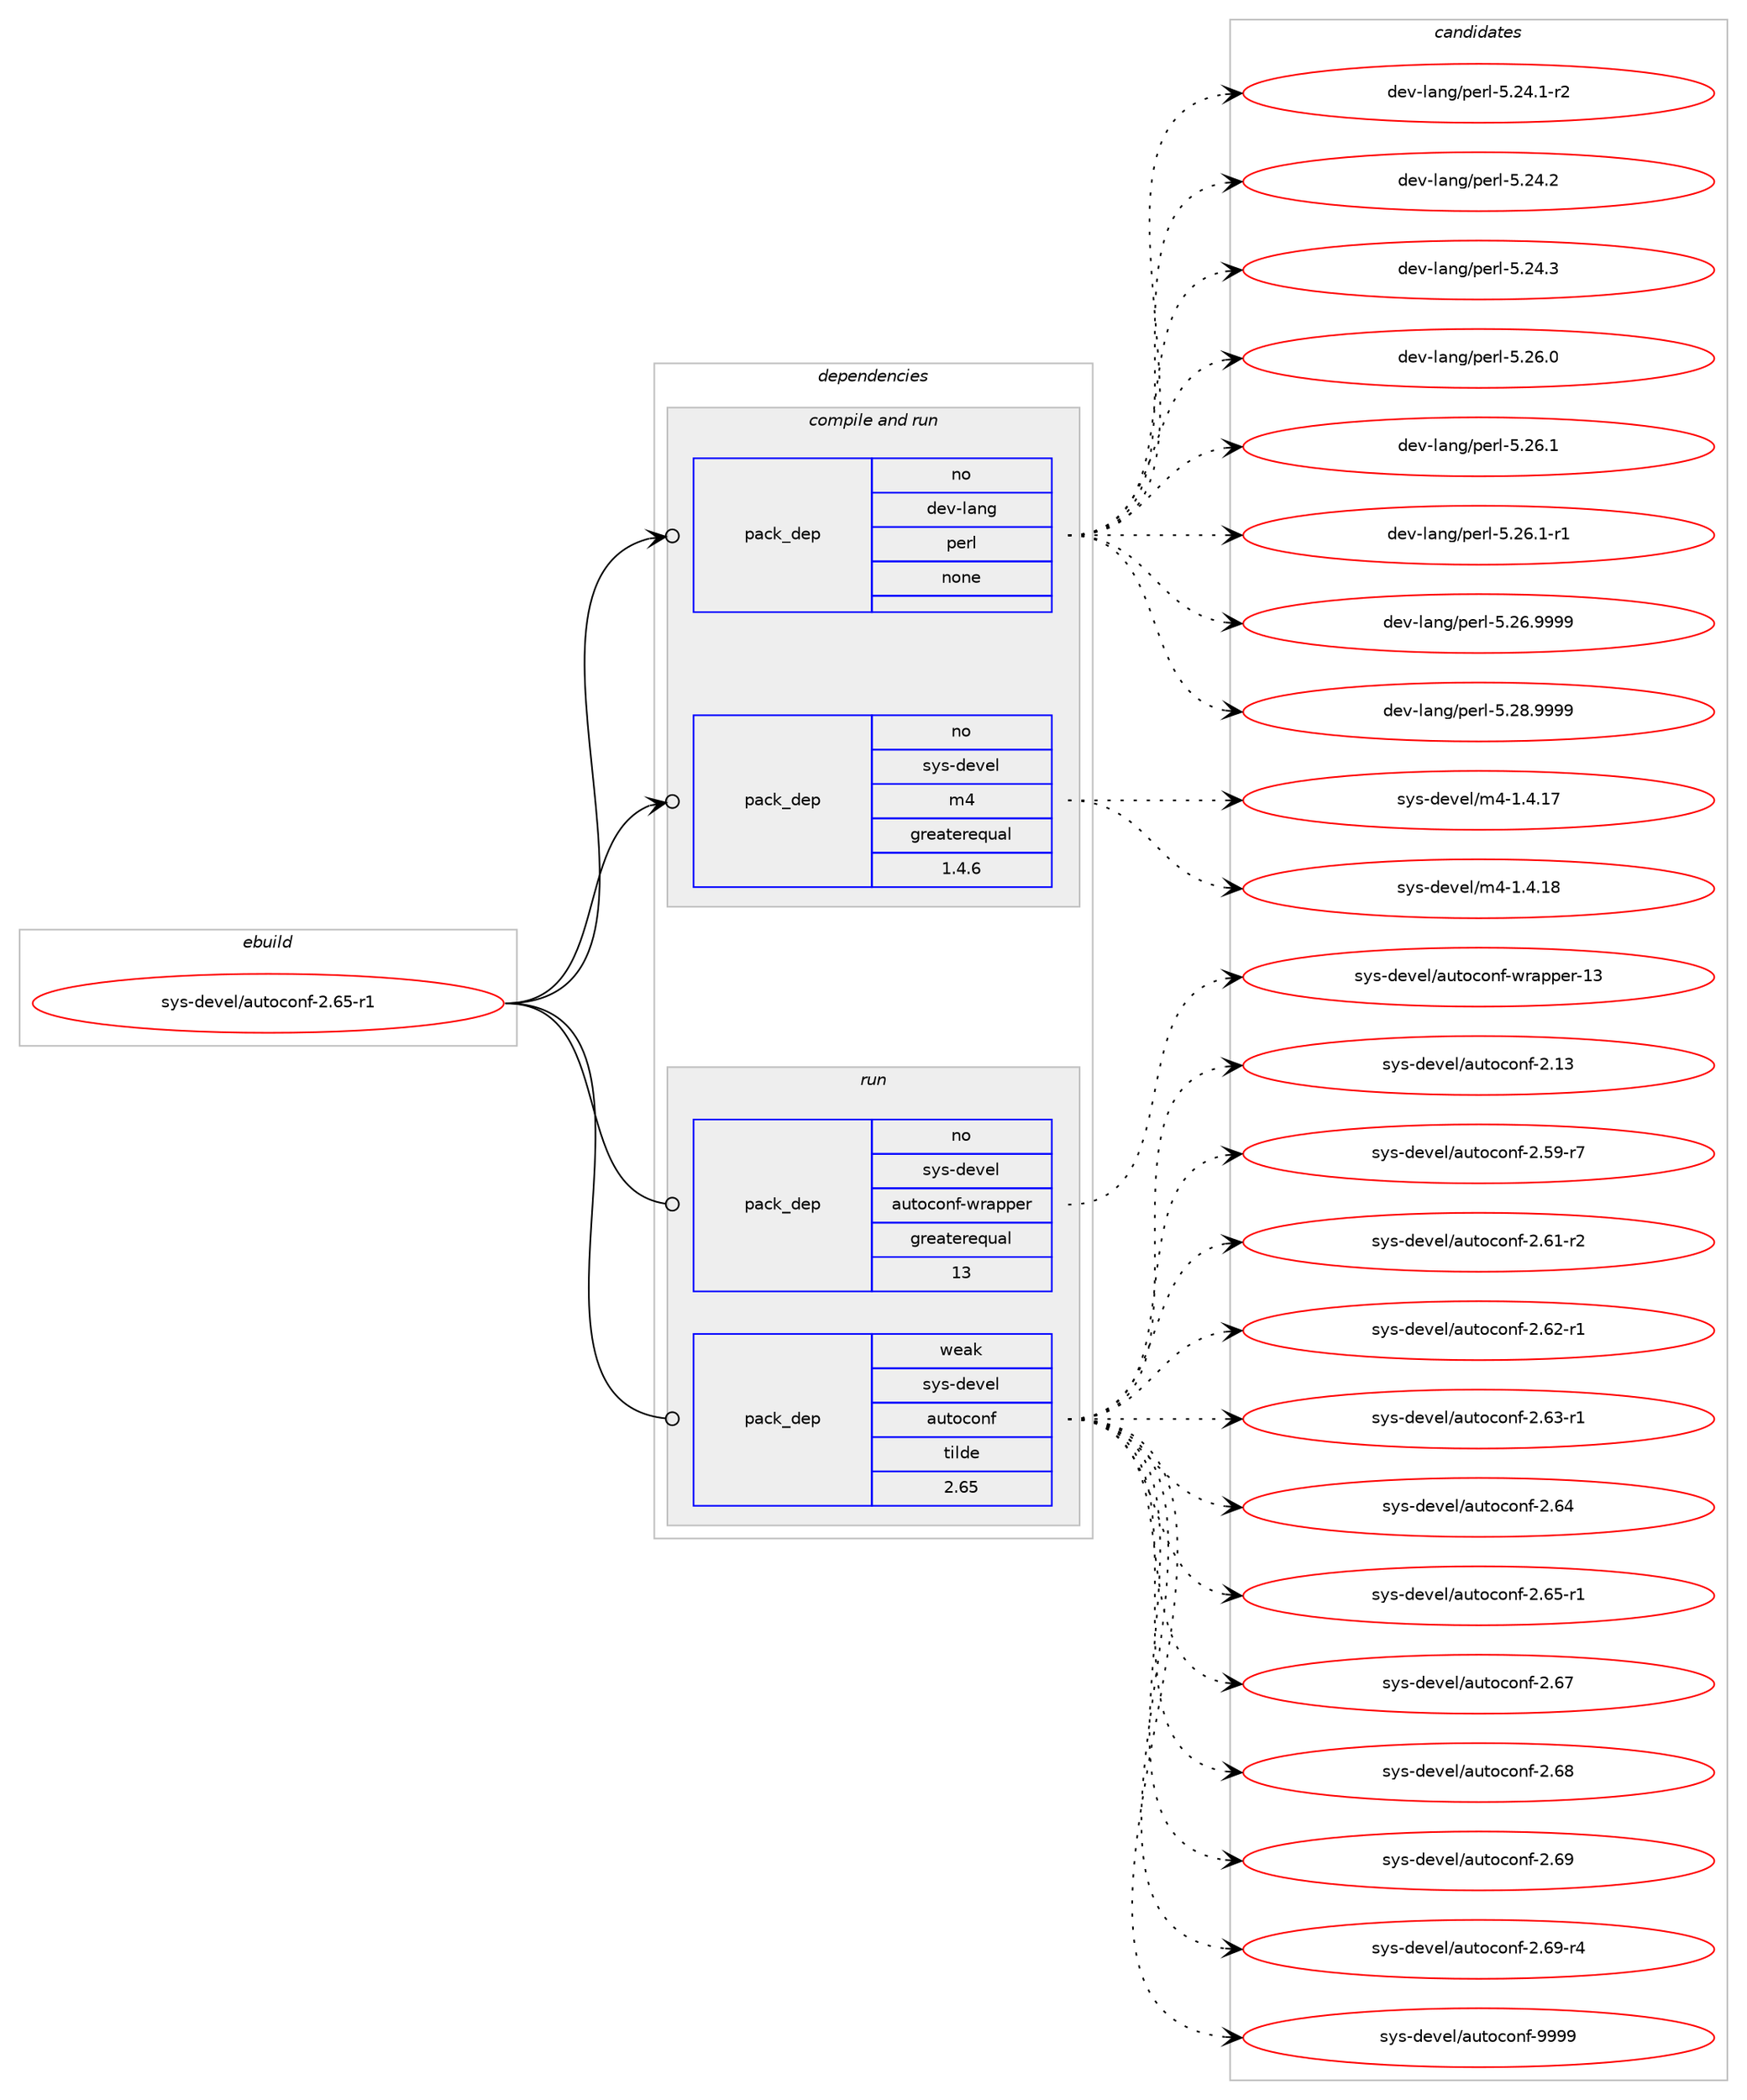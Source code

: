 digraph prolog {

# *************
# Graph options
# *************

newrank=true;
concentrate=true;
compound=true;
graph [rankdir=LR,fontname=Helvetica,fontsize=10,ranksep=1.5];#, ranksep=2.5, nodesep=0.2];
edge  [arrowhead=vee];
node  [fontname=Helvetica,fontsize=10];

# **********
# The ebuild
# **********

subgraph cluster_leftcol {
color=gray;
rank=same;
label=<<i>ebuild</i>>;
id [label="sys-devel/autoconf-2.65-r1", color=red, width=4, href="../sys-devel/autoconf-2.65-r1.svg"];
}

# ****************
# The dependencies
# ****************

subgraph cluster_midcol {
color=gray;
label=<<i>dependencies</i>>;
subgraph cluster_compile {
fillcolor="#eeeeee";
style=filled;
label=<<i>compile</i>>;
}
subgraph cluster_compileandrun {
fillcolor="#eeeeee";
style=filled;
label=<<i>compile and run</i>>;
subgraph pack358686 {
dependency482886 [label=<<TABLE BORDER="0" CELLBORDER="1" CELLSPACING="0" CELLPADDING="4" WIDTH="220"><TR><TD ROWSPAN="6" CELLPADDING="30">pack_dep</TD></TR><TR><TD WIDTH="110">no</TD></TR><TR><TD>dev-lang</TD></TR><TR><TD>perl</TD></TR><TR><TD>none</TD></TR><TR><TD></TD></TR></TABLE>>, shape=none, color=blue];
}
id:e -> dependency482886:w [weight=20,style="solid",arrowhead="odotvee"];
subgraph pack358687 {
dependency482887 [label=<<TABLE BORDER="0" CELLBORDER="1" CELLSPACING="0" CELLPADDING="4" WIDTH="220"><TR><TD ROWSPAN="6" CELLPADDING="30">pack_dep</TD></TR><TR><TD WIDTH="110">no</TD></TR><TR><TD>sys-devel</TD></TR><TR><TD>m4</TD></TR><TR><TD>greaterequal</TD></TR><TR><TD>1.4.6</TD></TR></TABLE>>, shape=none, color=blue];
}
id:e -> dependency482887:w [weight=20,style="solid",arrowhead="odotvee"];
}
subgraph cluster_run {
fillcolor="#eeeeee";
style=filled;
label=<<i>run</i>>;
subgraph pack358688 {
dependency482888 [label=<<TABLE BORDER="0" CELLBORDER="1" CELLSPACING="0" CELLPADDING="4" WIDTH="220"><TR><TD ROWSPAN="6" CELLPADDING="30">pack_dep</TD></TR><TR><TD WIDTH="110">no</TD></TR><TR><TD>sys-devel</TD></TR><TR><TD>autoconf-wrapper</TD></TR><TR><TD>greaterequal</TD></TR><TR><TD>13</TD></TR></TABLE>>, shape=none, color=blue];
}
id:e -> dependency482888:w [weight=20,style="solid",arrowhead="odot"];
subgraph pack358689 {
dependency482889 [label=<<TABLE BORDER="0" CELLBORDER="1" CELLSPACING="0" CELLPADDING="4" WIDTH="220"><TR><TD ROWSPAN="6" CELLPADDING="30">pack_dep</TD></TR><TR><TD WIDTH="110">weak</TD></TR><TR><TD>sys-devel</TD></TR><TR><TD>autoconf</TD></TR><TR><TD>tilde</TD></TR><TR><TD>2.65</TD></TR></TABLE>>, shape=none, color=blue];
}
id:e -> dependency482889:w [weight=20,style="solid",arrowhead="odot"];
}
}

# **************
# The candidates
# **************

subgraph cluster_choices {
rank=same;
color=gray;
label=<<i>candidates</i>>;

subgraph choice358686 {
color=black;
nodesep=1;
choice100101118451089711010347112101114108455346505246494511450 [label="dev-lang/perl-5.24.1-r2", color=red, width=4,href="../dev-lang/perl-5.24.1-r2.svg"];
choice10010111845108971101034711210111410845534650524650 [label="dev-lang/perl-5.24.2", color=red, width=4,href="../dev-lang/perl-5.24.2.svg"];
choice10010111845108971101034711210111410845534650524651 [label="dev-lang/perl-5.24.3", color=red, width=4,href="../dev-lang/perl-5.24.3.svg"];
choice10010111845108971101034711210111410845534650544648 [label="dev-lang/perl-5.26.0", color=red, width=4,href="../dev-lang/perl-5.26.0.svg"];
choice10010111845108971101034711210111410845534650544649 [label="dev-lang/perl-5.26.1", color=red, width=4,href="../dev-lang/perl-5.26.1.svg"];
choice100101118451089711010347112101114108455346505446494511449 [label="dev-lang/perl-5.26.1-r1", color=red, width=4,href="../dev-lang/perl-5.26.1-r1.svg"];
choice10010111845108971101034711210111410845534650544657575757 [label="dev-lang/perl-5.26.9999", color=red, width=4,href="../dev-lang/perl-5.26.9999.svg"];
choice10010111845108971101034711210111410845534650564657575757 [label="dev-lang/perl-5.28.9999", color=red, width=4,href="../dev-lang/perl-5.28.9999.svg"];
dependency482886:e -> choice100101118451089711010347112101114108455346505246494511450:w [style=dotted,weight="100"];
dependency482886:e -> choice10010111845108971101034711210111410845534650524650:w [style=dotted,weight="100"];
dependency482886:e -> choice10010111845108971101034711210111410845534650524651:w [style=dotted,weight="100"];
dependency482886:e -> choice10010111845108971101034711210111410845534650544648:w [style=dotted,weight="100"];
dependency482886:e -> choice10010111845108971101034711210111410845534650544649:w [style=dotted,weight="100"];
dependency482886:e -> choice100101118451089711010347112101114108455346505446494511449:w [style=dotted,weight="100"];
dependency482886:e -> choice10010111845108971101034711210111410845534650544657575757:w [style=dotted,weight="100"];
dependency482886:e -> choice10010111845108971101034711210111410845534650564657575757:w [style=dotted,weight="100"];
}
subgraph choice358687 {
color=black;
nodesep=1;
choice11512111545100101118101108471095245494652464955 [label="sys-devel/m4-1.4.17", color=red, width=4,href="../sys-devel/m4-1.4.17.svg"];
choice11512111545100101118101108471095245494652464956 [label="sys-devel/m4-1.4.18", color=red, width=4,href="../sys-devel/m4-1.4.18.svg"];
dependency482887:e -> choice11512111545100101118101108471095245494652464955:w [style=dotted,weight="100"];
dependency482887:e -> choice11512111545100101118101108471095245494652464956:w [style=dotted,weight="100"];
}
subgraph choice358688 {
color=black;
nodesep=1;
choice115121115451001011181011084797117116111991111101024511911497112112101114454951 [label="sys-devel/autoconf-wrapper-13", color=red, width=4,href="../sys-devel/autoconf-wrapper-13.svg"];
dependency482888:e -> choice115121115451001011181011084797117116111991111101024511911497112112101114454951:w [style=dotted,weight="100"];
}
subgraph choice358689 {
color=black;
nodesep=1;
choice115121115451001011181011084797117116111991111101024550464951 [label="sys-devel/autoconf-2.13", color=red, width=4,href="../sys-devel/autoconf-2.13.svg"];
choice1151211154510010111810110847971171161119911111010245504653574511455 [label="sys-devel/autoconf-2.59-r7", color=red, width=4,href="../sys-devel/autoconf-2.59-r7.svg"];
choice1151211154510010111810110847971171161119911111010245504654494511450 [label="sys-devel/autoconf-2.61-r2", color=red, width=4,href="../sys-devel/autoconf-2.61-r2.svg"];
choice1151211154510010111810110847971171161119911111010245504654504511449 [label="sys-devel/autoconf-2.62-r1", color=red, width=4,href="../sys-devel/autoconf-2.62-r1.svg"];
choice1151211154510010111810110847971171161119911111010245504654514511449 [label="sys-devel/autoconf-2.63-r1", color=red, width=4,href="../sys-devel/autoconf-2.63-r1.svg"];
choice115121115451001011181011084797117116111991111101024550465452 [label="sys-devel/autoconf-2.64", color=red, width=4,href="../sys-devel/autoconf-2.64.svg"];
choice1151211154510010111810110847971171161119911111010245504654534511449 [label="sys-devel/autoconf-2.65-r1", color=red, width=4,href="../sys-devel/autoconf-2.65-r1.svg"];
choice115121115451001011181011084797117116111991111101024550465455 [label="sys-devel/autoconf-2.67", color=red, width=4,href="../sys-devel/autoconf-2.67.svg"];
choice115121115451001011181011084797117116111991111101024550465456 [label="sys-devel/autoconf-2.68", color=red, width=4,href="../sys-devel/autoconf-2.68.svg"];
choice115121115451001011181011084797117116111991111101024550465457 [label="sys-devel/autoconf-2.69", color=red, width=4,href="../sys-devel/autoconf-2.69.svg"];
choice1151211154510010111810110847971171161119911111010245504654574511452 [label="sys-devel/autoconf-2.69-r4", color=red, width=4,href="../sys-devel/autoconf-2.69-r4.svg"];
choice115121115451001011181011084797117116111991111101024557575757 [label="sys-devel/autoconf-9999", color=red, width=4,href="../sys-devel/autoconf-9999.svg"];
dependency482889:e -> choice115121115451001011181011084797117116111991111101024550464951:w [style=dotted,weight="100"];
dependency482889:e -> choice1151211154510010111810110847971171161119911111010245504653574511455:w [style=dotted,weight="100"];
dependency482889:e -> choice1151211154510010111810110847971171161119911111010245504654494511450:w [style=dotted,weight="100"];
dependency482889:e -> choice1151211154510010111810110847971171161119911111010245504654504511449:w [style=dotted,weight="100"];
dependency482889:e -> choice1151211154510010111810110847971171161119911111010245504654514511449:w [style=dotted,weight="100"];
dependency482889:e -> choice115121115451001011181011084797117116111991111101024550465452:w [style=dotted,weight="100"];
dependency482889:e -> choice1151211154510010111810110847971171161119911111010245504654534511449:w [style=dotted,weight="100"];
dependency482889:e -> choice115121115451001011181011084797117116111991111101024550465455:w [style=dotted,weight="100"];
dependency482889:e -> choice115121115451001011181011084797117116111991111101024550465456:w [style=dotted,weight="100"];
dependency482889:e -> choice115121115451001011181011084797117116111991111101024550465457:w [style=dotted,weight="100"];
dependency482889:e -> choice1151211154510010111810110847971171161119911111010245504654574511452:w [style=dotted,weight="100"];
dependency482889:e -> choice115121115451001011181011084797117116111991111101024557575757:w [style=dotted,weight="100"];
}
}

}
